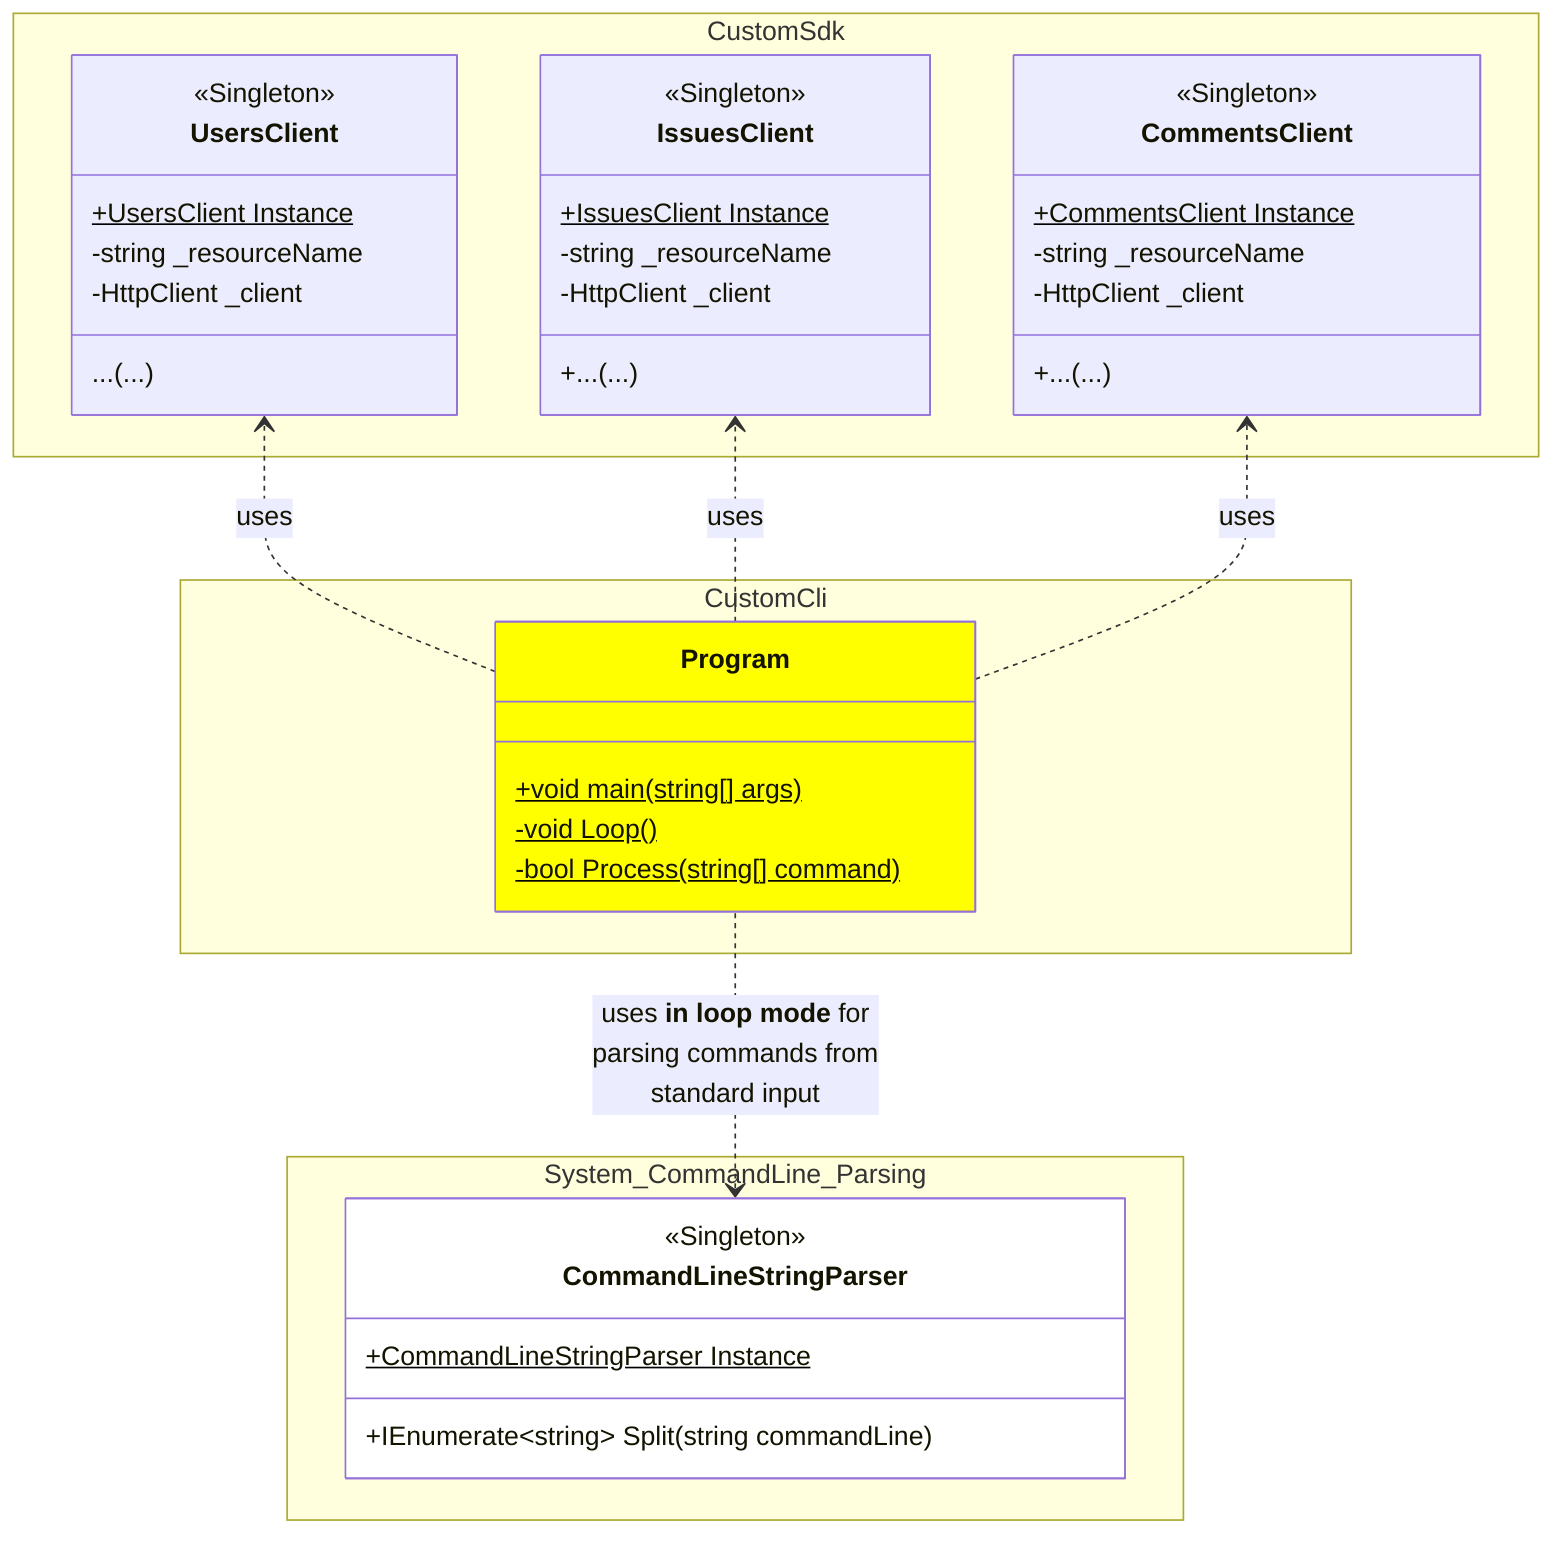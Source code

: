 classDiagram

    direction BT

    namespace System_CommandLine_Parsing {
        class CommandLineStringParser {
            <<Singleton>>
            +CommandLineStringParser Instance$
            +IEnumerate~string~ Split(string commandLine)
        }
    }

    namespace CustomSdk {
        class UsersClient {
            <<Singleton>>
            +UsersClient Instance$
            -string _resourceName
            -HttpClient _client
            ... (...)
        }
        class IssuesClient {
            <<Singleton>>
            +IssuesClient Instance$
            -string _resourceName
            -HttpClient _client
            +... (...)
        }
        class CommentsClient {
            <<Singleton>>
            +CommentsClient Instance$
            -string _resourceName
            -HttpClient _client
            +... (...)
        }
    }

    namespace CustomCli {
        class Program {
            +void main(string[] args)$
            -void Loop()$
            -bool Process(string[] command)$
        }
    }

    Program ..> UsersClient : uses
    Program ..> IssuesClient : uses
    Program ..> CommentsClient : uses

    CommandLineStringParser <.. Program : uses <b>in loop mode</b> for<br/>parsing commands from<br/>standard input

    style CommandLineStringParser fill:white
    style Program fill:yellow